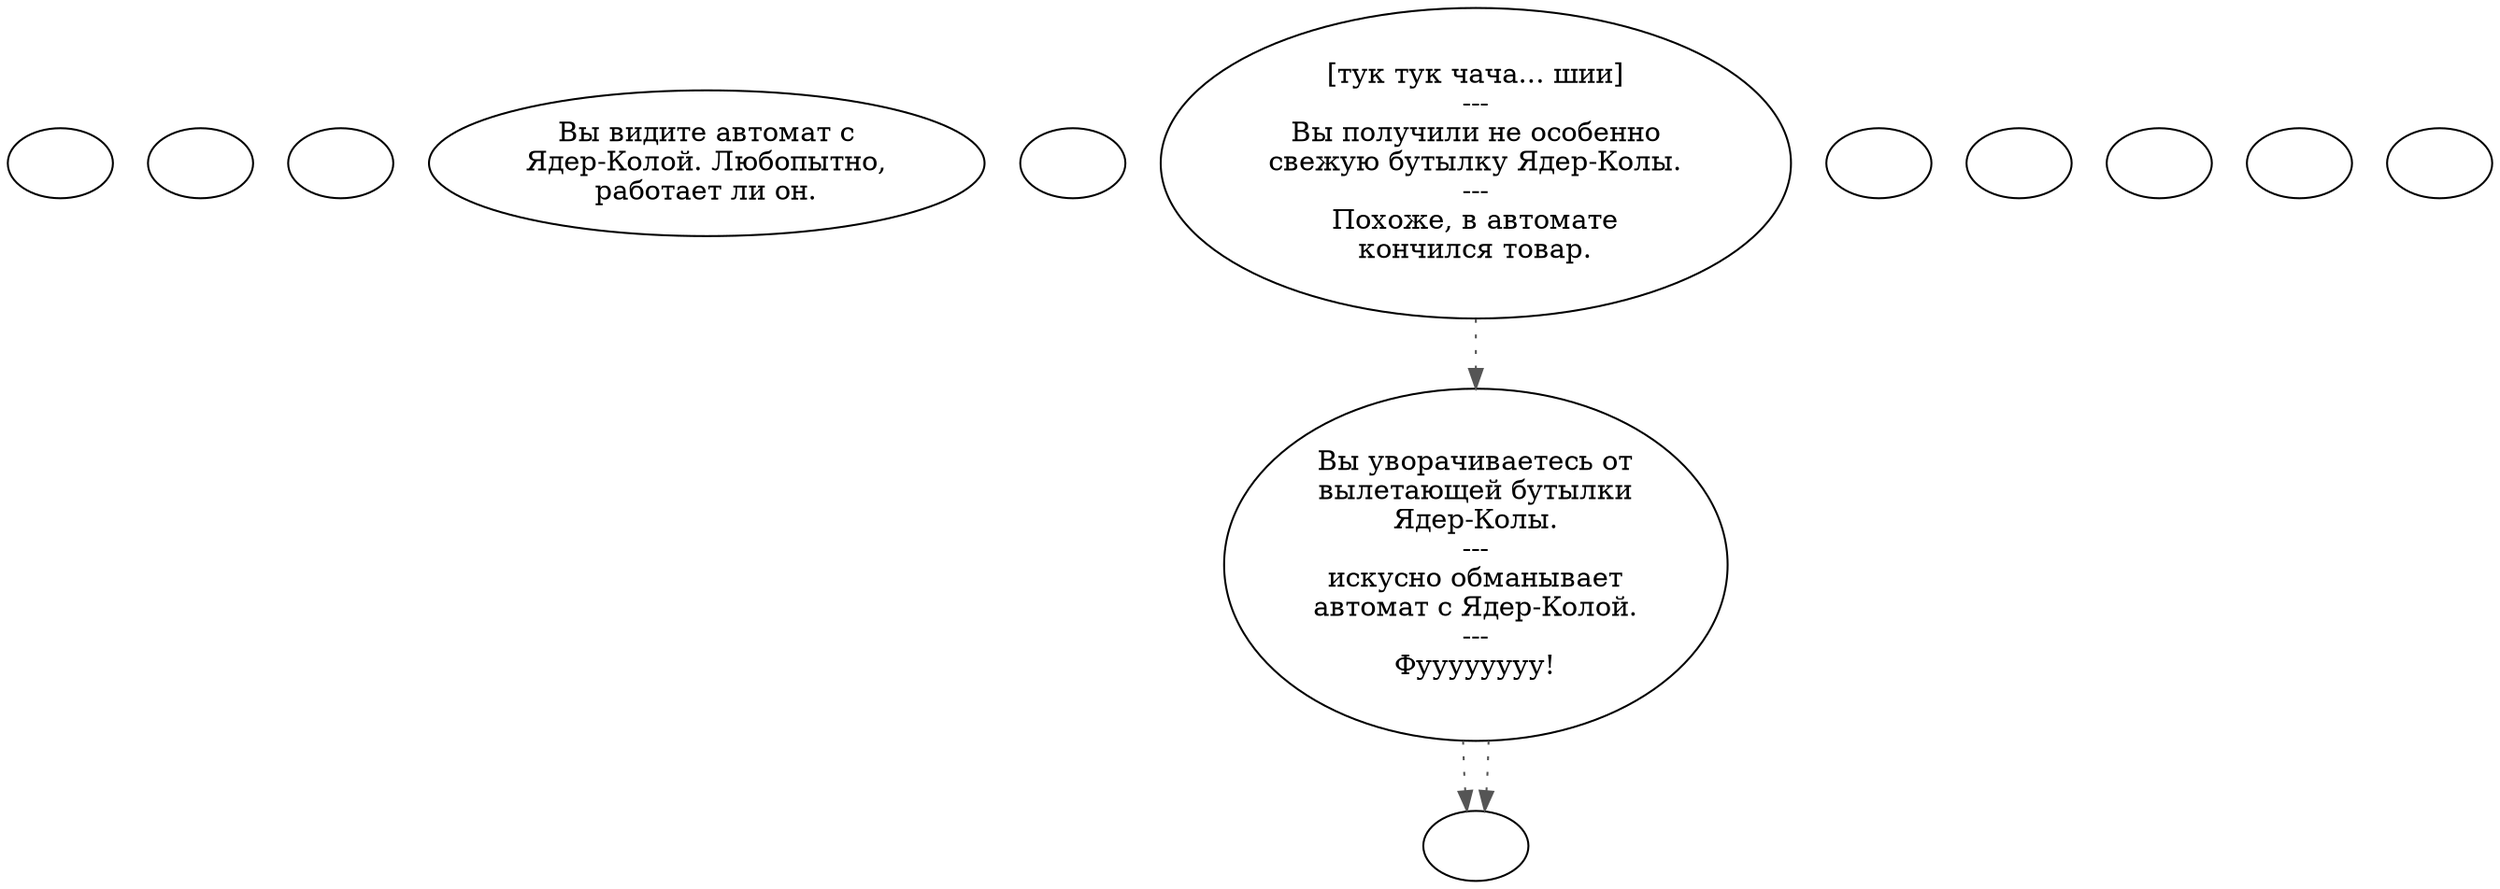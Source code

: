 digraph zinuke {
  "start" [style=filled       fillcolor="#FFFFFF"       color="#000000"]
  "start" [label=""]
  "use_p_proc" [style=filled       fillcolor="#FFFFFF"       color="#000000"]
  "use_p_proc" [label=""]
  "look_at_p_proc" [style=filled       fillcolor="#FFFFFF"       color="#000000"]
  "look_at_p_proc" [label=""]
  "description_p_proc" [style=filled       fillcolor="#FFFFFF"       color="#000000"]
  "description_p_proc" [label="Вы видите автомат с\nЯдер-Колой. Любопытно,\nработает ли он."]
  "use_skill_on_p_proc" [style=filled       fillcolor="#FFFFFF"       color="#000000"]
  "use_skill_on_p_proc" [label=""]
  "use_obj_on_p_proc" [style=filled       fillcolor="#FFFFFF"       color="#000000"]
  "use_obj_on_p_proc" -> "checkHit" [style=dotted color="#555555"]
  "use_obj_on_p_proc" [label="[тук тук чача... шии]\n---\nВы получили не особенно\nсвежую бутылку Ядер-Колы.\n---\nПохоже, в автомате\nкончился товар."]
  "damage_p_proc" [style=filled       fillcolor="#FFFFFF"       color="#000000"]
  "damage_p_proc" [label=""]
  "map_enter_p_proc" [style=filled       fillcolor="#FFFFFF"       color="#000000"]
  "map_enter_p_proc" [label=""]
  "map_update_p_proc" [style=filled       fillcolor="#FFFFFF"       color="#000000"]
  "map_update_p_proc" [label=""]
  "talk_p_proc" [style=filled       fillcolor="#FFFFFF"       color="#000000"]
  "talk_p_proc" [label=""]
  "checkHit" [style=filled       fillcolor="#FFFFFF"       color="#000000"]
  "checkHit" -> "Missile_Fired" [style=dotted color="#555555"]
  "checkHit" -> "Missile_Fired" [style=dotted color="#555555"]
  "checkHit" [label="Вы уворачиваетесь от\nвылетающей бутылки\nЯдер-Колы.\n---\nискусно обманывает\nавтомат с Ядер-Колой.\n---\nФуууууууу!"]
  "Missile_Fired" [style=filled       fillcolor="#FFFFFF"       color="#000000"]
  "Missile_Fired" [label=""]
  "timed_event_p_proc" [style=filled       fillcolor="#FFFFFF"       color="#000000"]
  "timed_event_p_proc" [label=""]
}